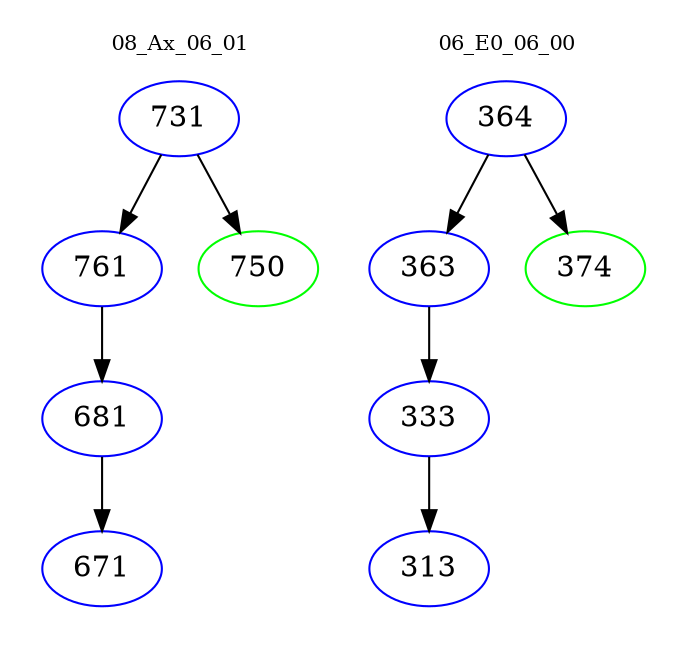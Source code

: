 digraph{
subgraph cluster_0 {
color = white
label = "08_Ax_06_01";
fontsize=10;
T0_731 [label="731", color="blue"]
T0_731 -> T0_761 [color="black"]
T0_761 [label="761", color="blue"]
T0_761 -> T0_681 [color="black"]
T0_681 [label="681", color="blue"]
T0_681 -> T0_671 [color="black"]
T0_671 [label="671", color="blue"]
T0_731 -> T0_750 [color="black"]
T0_750 [label="750", color="green"]
}
subgraph cluster_1 {
color = white
label = "06_E0_06_00";
fontsize=10;
T1_364 [label="364", color="blue"]
T1_364 -> T1_363 [color="black"]
T1_363 [label="363", color="blue"]
T1_363 -> T1_333 [color="black"]
T1_333 [label="333", color="blue"]
T1_333 -> T1_313 [color="black"]
T1_313 [label="313", color="blue"]
T1_364 -> T1_374 [color="black"]
T1_374 [label="374", color="green"]
}
}
